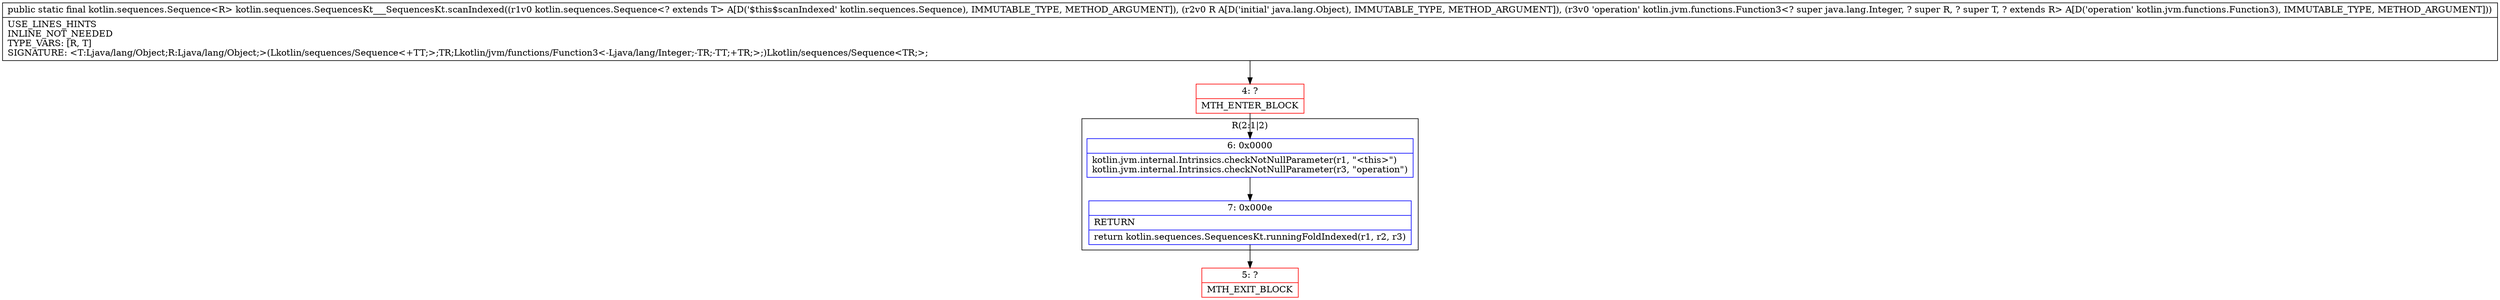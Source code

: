 digraph "CFG forkotlin.sequences.SequencesKt___SequencesKt.scanIndexed(Lkotlin\/sequences\/Sequence;Ljava\/lang\/Object;Lkotlin\/jvm\/functions\/Function3;)Lkotlin\/sequences\/Sequence;" {
subgraph cluster_Region_1039588701 {
label = "R(2:1|2)";
node [shape=record,color=blue];
Node_6 [shape=record,label="{6\:\ 0x0000|kotlin.jvm.internal.Intrinsics.checkNotNullParameter(r1, \"\<this\>\")\lkotlin.jvm.internal.Intrinsics.checkNotNullParameter(r3, \"operation\")\l}"];
Node_7 [shape=record,label="{7\:\ 0x000e|RETURN\l|return kotlin.sequences.SequencesKt.runningFoldIndexed(r1, r2, r3)\l}"];
}
Node_4 [shape=record,color=red,label="{4\:\ ?|MTH_ENTER_BLOCK\l}"];
Node_5 [shape=record,color=red,label="{5\:\ ?|MTH_EXIT_BLOCK\l}"];
MethodNode[shape=record,label="{public static final kotlin.sequences.Sequence\<R\> kotlin.sequences.SequencesKt___SequencesKt.scanIndexed((r1v0 kotlin.sequences.Sequence\<? extends T\> A[D('$this$scanIndexed' kotlin.sequences.Sequence), IMMUTABLE_TYPE, METHOD_ARGUMENT]), (r2v0 R A[D('initial' java.lang.Object), IMMUTABLE_TYPE, METHOD_ARGUMENT]), (r3v0 'operation' kotlin.jvm.functions.Function3\<? super java.lang.Integer, ? super R, ? super T, ? extends R\> A[D('operation' kotlin.jvm.functions.Function3), IMMUTABLE_TYPE, METHOD_ARGUMENT]))  | USE_LINES_HINTS\lINLINE_NOT_NEEDED\lTYPE_VARS: [R, T]\lSIGNATURE: \<T:Ljava\/lang\/Object;R:Ljava\/lang\/Object;\>(Lkotlin\/sequences\/Sequence\<+TT;\>;TR;Lkotlin\/jvm\/functions\/Function3\<\-Ljava\/lang\/Integer;\-TR;\-TT;+TR;\>;)Lkotlin\/sequences\/Sequence\<TR;\>;\l}"];
MethodNode -> Node_4;Node_6 -> Node_7;
Node_7 -> Node_5;
Node_4 -> Node_6;
}


